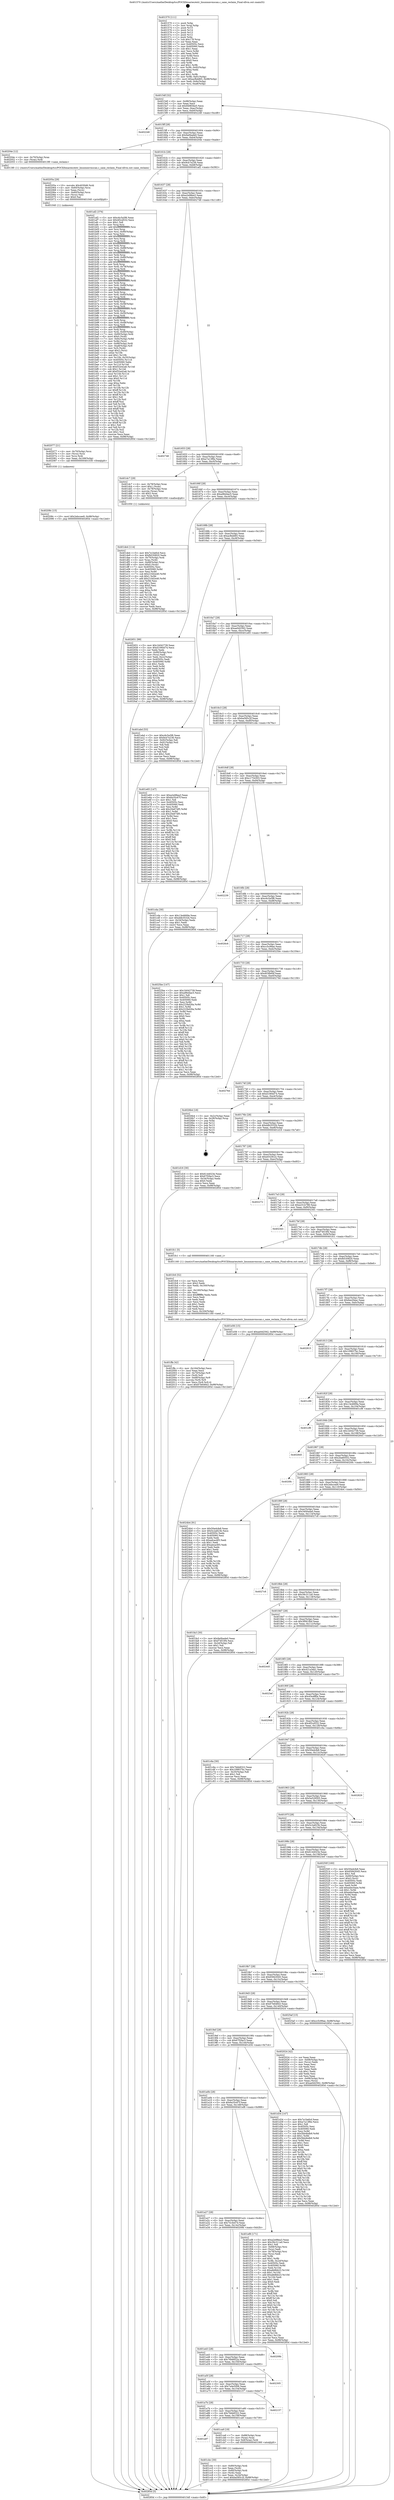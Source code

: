 digraph "0x401570" {
  label = "0x401570 (/mnt/c/Users/mathe/Desktop/tcc/POCII/binaries/extr_linuxmmvmscan.c_sane_reclaim_Final-ollvm.out::main(0))"
  labelloc = "t"
  node[shape=record]

  Entry [label="",width=0.3,height=0.3,shape=circle,fillcolor=black,style=filled]
  "0x4015df" [label="{
     0x4015df [32]\l
     | [instrs]\l
     &nbsp;&nbsp;0x4015df \<+6\>: mov -0x98(%rbp),%eax\l
     &nbsp;&nbsp;0x4015e5 \<+2\>: mov %eax,%ecx\l
     &nbsp;&nbsp;0x4015e7 \<+6\>: sub $0x94983be5,%ecx\l
     &nbsp;&nbsp;0x4015ed \<+6\>: mov %eax,-0xac(%rbp)\l
     &nbsp;&nbsp;0x4015f3 \<+6\>: mov %ecx,-0xb0(%rbp)\l
     &nbsp;&nbsp;0x4015f9 \<+6\>: je 0000000000402248 \<main+0xcd8\>\l
  }"]
  "0x402248" [label="{
     0x402248\l
  }", style=dashed]
  "0x4015ff" [label="{
     0x4015ff [28]\l
     | [instrs]\l
     &nbsp;&nbsp;0x4015ff \<+5\>: jmp 0000000000401604 \<main+0x94\>\l
     &nbsp;&nbsp;0x401604 \<+6\>: mov -0xac(%rbp),%eax\l
     &nbsp;&nbsp;0x40160a \<+5\>: sub $0x9a0bade0,%eax\l
     &nbsp;&nbsp;0x40160f \<+6\>: mov %eax,-0xb4(%rbp)\l
     &nbsp;&nbsp;0x401615 \<+6\>: je 000000000040204e \<main+0xade\>\l
  }"]
  Exit [label="",width=0.3,height=0.3,shape=circle,fillcolor=black,style=filled,peripheries=2]
  "0x40204e" [label="{
     0x40204e [12]\l
     | [instrs]\l
     &nbsp;&nbsp;0x40204e \<+4\>: mov -0x70(%rbp),%rax\l
     &nbsp;&nbsp;0x402052 \<+3\>: mov (%rax),%rdi\l
     &nbsp;&nbsp;0x402055 \<+5\>: call 00000000004013f0 \<sane_reclaim\>\l
     | [calls]\l
     &nbsp;&nbsp;0x4013f0 \{1\} (/mnt/c/Users/mathe/Desktop/tcc/POCII/binaries/extr_linuxmmvmscan.c_sane_reclaim_Final-ollvm.out::sane_reclaim)\l
  }"]
  "0x40161b" [label="{
     0x40161b [28]\l
     | [instrs]\l
     &nbsp;&nbsp;0x40161b \<+5\>: jmp 0000000000401620 \<main+0xb0\>\l
     &nbsp;&nbsp;0x401620 \<+6\>: mov -0xac(%rbp),%eax\l
     &nbsp;&nbsp;0x401626 \<+5\>: sub $0x9cb7e236,%eax\l
     &nbsp;&nbsp;0x40162b \<+6\>: mov %eax,-0xb8(%rbp)\l
     &nbsp;&nbsp;0x401631 \<+6\>: je 0000000000401af2 \<main+0x582\>\l
  }"]
  "0x40208c" [label="{
     0x40208c [15]\l
     | [instrs]\l
     &nbsp;&nbsp;0x40208c \<+10\>: movl $0x2ebccee9,-0x98(%rbp)\l
     &nbsp;&nbsp;0x402096 \<+5\>: jmp 000000000040285d \<main+0x12ed\>\l
  }"]
  "0x401af2" [label="{
     0x401af2 [376]\l
     | [instrs]\l
     &nbsp;&nbsp;0x401af2 \<+5\>: mov $0xc6c5a5f6,%eax\l
     &nbsp;&nbsp;0x401af7 \<+5\>: mov $0x4f2cd532,%ecx\l
     &nbsp;&nbsp;0x401afc \<+2\>: mov $0x1,%dl\l
     &nbsp;&nbsp;0x401afe \<+3\>: mov %rsp,%rsi\l
     &nbsp;&nbsp;0x401b01 \<+4\>: add $0xfffffffffffffff0,%rsi\l
     &nbsp;&nbsp;0x401b05 \<+3\>: mov %rsi,%rsp\l
     &nbsp;&nbsp;0x401b08 \<+7\>: mov %rsi,-0x90(%rbp)\l
     &nbsp;&nbsp;0x401b0f \<+3\>: mov %rsp,%rsi\l
     &nbsp;&nbsp;0x401b12 \<+4\>: add $0xfffffffffffffff0,%rsi\l
     &nbsp;&nbsp;0x401b16 \<+3\>: mov %rsi,%rsp\l
     &nbsp;&nbsp;0x401b19 \<+3\>: mov %rsp,%rdi\l
     &nbsp;&nbsp;0x401b1c \<+4\>: add $0xfffffffffffffff0,%rdi\l
     &nbsp;&nbsp;0x401b20 \<+3\>: mov %rdi,%rsp\l
     &nbsp;&nbsp;0x401b23 \<+7\>: mov %rdi,-0x88(%rbp)\l
     &nbsp;&nbsp;0x401b2a \<+3\>: mov %rsp,%rdi\l
     &nbsp;&nbsp;0x401b2d \<+4\>: add $0xfffffffffffffff0,%rdi\l
     &nbsp;&nbsp;0x401b31 \<+3\>: mov %rdi,%rsp\l
     &nbsp;&nbsp;0x401b34 \<+4\>: mov %rdi,-0x80(%rbp)\l
     &nbsp;&nbsp;0x401b38 \<+3\>: mov %rsp,%rdi\l
     &nbsp;&nbsp;0x401b3b \<+4\>: add $0xfffffffffffffff0,%rdi\l
     &nbsp;&nbsp;0x401b3f \<+3\>: mov %rdi,%rsp\l
     &nbsp;&nbsp;0x401b42 \<+4\>: mov %rdi,-0x78(%rbp)\l
     &nbsp;&nbsp;0x401b46 \<+3\>: mov %rsp,%rdi\l
     &nbsp;&nbsp;0x401b49 \<+4\>: add $0xfffffffffffffff0,%rdi\l
     &nbsp;&nbsp;0x401b4d \<+3\>: mov %rdi,%rsp\l
     &nbsp;&nbsp;0x401b50 \<+4\>: mov %rdi,-0x70(%rbp)\l
     &nbsp;&nbsp;0x401b54 \<+3\>: mov %rsp,%rdi\l
     &nbsp;&nbsp;0x401b57 \<+4\>: add $0xfffffffffffffff0,%rdi\l
     &nbsp;&nbsp;0x401b5b \<+3\>: mov %rdi,%rsp\l
     &nbsp;&nbsp;0x401b5e \<+4\>: mov %rdi,-0x68(%rbp)\l
     &nbsp;&nbsp;0x401b62 \<+3\>: mov %rsp,%rdi\l
     &nbsp;&nbsp;0x401b65 \<+4\>: add $0xfffffffffffffff0,%rdi\l
     &nbsp;&nbsp;0x401b69 \<+3\>: mov %rdi,%rsp\l
     &nbsp;&nbsp;0x401b6c \<+4\>: mov %rdi,-0x60(%rbp)\l
     &nbsp;&nbsp;0x401b70 \<+3\>: mov %rsp,%rdi\l
     &nbsp;&nbsp;0x401b73 \<+4\>: add $0xfffffffffffffff0,%rdi\l
     &nbsp;&nbsp;0x401b77 \<+3\>: mov %rdi,%rsp\l
     &nbsp;&nbsp;0x401b7a \<+4\>: mov %rdi,-0x58(%rbp)\l
     &nbsp;&nbsp;0x401b7e \<+3\>: mov %rsp,%rdi\l
     &nbsp;&nbsp;0x401b81 \<+4\>: add $0xfffffffffffffff0,%rdi\l
     &nbsp;&nbsp;0x401b85 \<+3\>: mov %rdi,%rsp\l
     &nbsp;&nbsp;0x401b88 \<+4\>: mov %rdi,-0x50(%rbp)\l
     &nbsp;&nbsp;0x401b8c \<+3\>: mov %rsp,%rdi\l
     &nbsp;&nbsp;0x401b8f \<+4\>: add $0xfffffffffffffff0,%rdi\l
     &nbsp;&nbsp;0x401b93 \<+3\>: mov %rdi,%rsp\l
     &nbsp;&nbsp;0x401b96 \<+4\>: mov %rdi,-0x48(%rbp)\l
     &nbsp;&nbsp;0x401b9a \<+3\>: mov %rsp,%rdi\l
     &nbsp;&nbsp;0x401b9d \<+4\>: add $0xfffffffffffffff0,%rdi\l
     &nbsp;&nbsp;0x401ba1 \<+3\>: mov %rdi,%rsp\l
     &nbsp;&nbsp;0x401ba4 \<+4\>: mov %rdi,-0x40(%rbp)\l
     &nbsp;&nbsp;0x401ba8 \<+7\>: mov -0x90(%rbp),%rdi\l
     &nbsp;&nbsp;0x401baf \<+6\>: movl $0x0,(%rdi)\l
     &nbsp;&nbsp;0x401bb5 \<+7\>: mov -0x9c(%rbp),%r8d\l
     &nbsp;&nbsp;0x401bbc \<+3\>: mov %r8d,(%rsi)\l
     &nbsp;&nbsp;0x401bbf \<+7\>: mov -0x88(%rbp),%rdi\l
     &nbsp;&nbsp;0x401bc6 \<+7\>: mov -0xa8(%rbp),%r9\l
     &nbsp;&nbsp;0x401bcd \<+3\>: mov %r9,(%rdi)\l
     &nbsp;&nbsp;0x401bd0 \<+3\>: cmpl $0x2,(%rsi)\l
     &nbsp;&nbsp;0x401bd3 \<+4\>: setne %r10b\l
     &nbsp;&nbsp;0x401bd7 \<+4\>: and $0x1,%r10b\l
     &nbsp;&nbsp;0x401bdb \<+4\>: mov %r10b,-0x35(%rbp)\l
     &nbsp;&nbsp;0x401bdf \<+8\>: mov 0x40505c,%r11d\l
     &nbsp;&nbsp;0x401be7 \<+7\>: mov 0x405060,%ebx\l
     &nbsp;&nbsp;0x401bee \<+3\>: mov %r11d,%r14d\l
     &nbsp;&nbsp;0x401bf1 \<+7\>: sub $0xf32e42a6,%r14d\l
     &nbsp;&nbsp;0x401bf8 \<+4\>: sub $0x1,%r14d\l
     &nbsp;&nbsp;0x401bfc \<+7\>: add $0xf32e42a6,%r14d\l
     &nbsp;&nbsp;0x401c03 \<+4\>: imul %r14d,%r11d\l
     &nbsp;&nbsp;0x401c07 \<+4\>: and $0x1,%r11d\l
     &nbsp;&nbsp;0x401c0b \<+4\>: cmp $0x0,%r11d\l
     &nbsp;&nbsp;0x401c0f \<+4\>: sete %r10b\l
     &nbsp;&nbsp;0x401c13 \<+3\>: cmp $0xa,%ebx\l
     &nbsp;&nbsp;0x401c16 \<+4\>: setl %r15b\l
     &nbsp;&nbsp;0x401c1a \<+3\>: mov %r10b,%r12b\l
     &nbsp;&nbsp;0x401c1d \<+4\>: xor $0xff,%r12b\l
     &nbsp;&nbsp;0x401c21 \<+3\>: mov %r15b,%r13b\l
     &nbsp;&nbsp;0x401c24 \<+4\>: xor $0xff,%r13b\l
     &nbsp;&nbsp;0x401c28 \<+3\>: xor $0x1,%dl\l
     &nbsp;&nbsp;0x401c2b \<+3\>: mov %r12b,%sil\l
     &nbsp;&nbsp;0x401c2e \<+4\>: and $0xff,%sil\l
     &nbsp;&nbsp;0x401c32 \<+3\>: and %dl,%r10b\l
     &nbsp;&nbsp;0x401c35 \<+3\>: mov %r13b,%dil\l
     &nbsp;&nbsp;0x401c38 \<+4\>: and $0xff,%dil\l
     &nbsp;&nbsp;0x401c3c \<+3\>: and %dl,%r15b\l
     &nbsp;&nbsp;0x401c3f \<+3\>: or %r10b,%sil\l
     &nbsp;&nbsp;0x401c42 \<+3\>: or %r15b,%dil\l
     &nbsp;&nbsp;0x401c45 \<+3\>: xor %dil,%sil\l
     &nbsp;&nbsp;0x401c48 \<+3\>: or %r13b,%r12b\l
     &nbsp;&nbsp;0x401c4b \<+4\>: xor $0xff,%r12b\l
     &nbsp;&nbsp;0x401c4f \<+3\>: or $0x1,%dl\l
     &nbsp;&nbsp;0x401c52 \<+3\>: and %dl,%r12b\l
     &nbsp;&nbsp;0x401c55 \<+3\>: or %r12b,%sil\l
     &nbsp;&nbsp;0x401c58 \<+4\>: test $0x1,%sil\l
     &nbsp;&nbsp;0x401c5c \<+3\>: cmovne %ecx,%eax\l
     &nbsp;&nbsp;0x401c5f \<+6\>: mov %eax,-0x98(%rbp)\l
     &nbsp;&nbsp;0x401c65 \<+5\>: jmp 000000000040285d \<main+0x12ed\>\l
  }"]
  "0x401637" [label="{
     0x401637 [28]\l
     | [instrs]\l
     &nbsp;&nbsp;0x401637 \<+5\>: jmp 000000000040163c \<main+0xcc\>\l
     &nbsp;&nbsp;0x40163c \<+6\>: mov -0xac(%rbp),%eax\l
     &nbsp;&nbsp;0x401642 \<+5\>: sub $0xa2e98ea3,%eax\l
     &nbsp;&nbsp;0x401647 \<+6\>: mov %eax,-0xbc(%rbp)\l
     &nbsp;&nbsp;0x40164d \<+6\>: je 0000000000402748 \<main+0x11d8\>\l
  }"]
  "0x402077" [label="{
     0x402077 [21]\l
     | [instrs]\l
     &nbsp;&nbsp;0x402077 \<+4\>: mov -0x70(%rbp),%rcx\l
     &nbsp;&nbsp;0x40207b \<+3\>: mov (%rcx),%rcx\l
     &nbsp;&nbsp;0x40207e \<+3\>: mov %rcx,%rdi\l
     &nbsp;&nbsp;0x402081 \<+6\>: mov %eax,-0x168(%rbp)\l
     &nbsp;&nbsp;0x402087 \<+5\>: call 0000000000401030 \<free@plt\>\l
     | [calls]\l
     &nbsp;&nbsp;0x401030 \{1\} (unknown)\l
  }"]
  "0x402748" [label="{
     0x402748\l
  }", style=dashed]
  "0x401653" [label="{
     0x401653 [28]\l
     | [instrs]\l
     &nbsp;&nbsp;0x401653 \<+5\>: jmp 0000000000401658 \<main+0xe8\>\l
     &nbsp;&nbsp;0x401658 \<+6\>: mov -0xac(%rbp),%eax\l
     &nbsp;&nbsp;0x40165e \<+5\>: sub $0xa7a13f6e,%eax\l
     &nbsp;&nbsp;0x401663 \<+6\>: mov %eax,-0xc0(%rbp)\l
     &nbsp;&nbsp;0x401669 \<+6\>: je 0000000000401dc7 \<main+0x857\>\l
  }"]
  "0x40205a" [label="{
     0x40205a [29]\l
     | [instrs]\l
     &nbsp;&nbsp;0x40205a \<+10\>: movabs $0x4030d6,%rdi\l
     &nbsp;&nbsp;0x402064 \<+4\>: mov -0x60(%rbp),%rcx\l
     &nbsp;&nbsp;0x402068 \<+2\>: mov %eax,(%rcx)\l
     &nbsp;&nbsp;0x40206a \<+4\>: mov -0x60(%rbp),%rcx\l
     &nbsp;&nbsp;0x40206e \<+2\>: mov (%rcx),%esi\l
     &nbsp;&nbsp;0x402070 \<+2\>: mov $0x0,%al\l
     &nbsp;&nbsp;0x402072 \<+5\>: call 0000000000401040 \<printf@plt\>\l
     | [calls]\l
     &nbsp;&nbsp;0x401040 \{1\} (unknown)\l
  }"]
  "0x401dc7" [label="{
     0x401dc7 [29]\l
     | [instrs]\l
     &nbsp;&nbsp;0x401dc7 \<+4\>: mov -0x78(%rbp),%rax\l
     &nbsp;&nbsp;0x401dcb \<+6\>: movl $0x1,(%rax)\l
     &nbsp;&nbsp;0x401dd1 \<+4\>: mov -0x78(%rbp),%rax\l
     &nbsp;&nbsp;0x401dd5 \<+3\>: movslq (%rax),%rax\l
     &nbsp;&nbsp;0x401dd8 \<+4\>: shl $0x2,%rax\l
     &nbsp;&nbsp;0x401ddc \<+3\>: mov %rax,%rdi\l
     &nbsp;&nbsp;0x401ddf \<+5\>: call 0000000000401050 \<malloc@plt\>\l
     | [calls]\l
     &nbsp;&nbsp;0x401050 \{1\} (unknown)\l
  }"]
  "0x40166f" [label="{
     0x40166f [28]\l
     | [instrs]\l
     &nbsp;&nbsp;0x40166f \<+5\>: jmp 0000000000401674 \<main+0x104\>\l
     &nbsp;&nbsp;0x401674 \<+6\>: mov -0xac(%rbp),%eax\l
     &nbsp;&nbsp;0x40167a \<+5\>: sub $0xa96d4ac5,%eax\l
     &nbsp;&nbsp;0x40167f \<+6\>: mov %eax,-0xc4(%rbp)\l
     &nbsp;&nbsp;0x401685 \<+6\>: je 0000000000402651 \<main+0x10e1\>\l
  }"]
  "0x401ffa" [label="{
     0x401ffa [42]\l
     | [instrs]\l
     &nbsp;&nbsp;0x401ffa \<+6\>: mov -0x164(%rbp),%ecx\l
     &nbsp;&nbsp;0x402000 \<+3\>: imul %eax,%ecx\l
     &nbsp;&nbsp;0x402003 \<+4\>: mov -0x70(%rbp),%r8\l
     &nbsp;&nbsp;0x402007 \<+3\>: mov (%r8),%r8\l
     &nbsp;&nbsp;0x40200a \<+4\>: mov -0x68(%rbp),%r9\l
     &nbsp;&nbsp;0x40200e \<+3\>: movslq (%r9),%r9\l
     &nbsp;&nbsp;0x402011 \<+4\>: mov %ecx,(%r8,%r9,4)\l
     &nbsp;&nbsp;0x402015 \<+10\>: movl $0x67b64843,-0x98(%rbp)\l
     &nbsp;&nbsp;0x40201f \<+5\>: jmp 000000000040285d \<main+0x12ed\>\l
  }"]
  "0x402651" [label="{
     0x402651 [99]\l
     | [instrs]\l
     &nbsp;&nbsp;0x402651 \<+5\>: mov $0x1b042739,%eax\l
     &nbsp;&nbsp;0x402656 \<+5\>: mov $0xd1084d74,%ecx\l
     &nbsp;&nbsp;0x40265b \<+2\>: xor %edx,%edx\l
     &nbsp;&nbsp;0x40265d \<+7\>: mov -0x90(%rbp),%rsi\l
     &nbsp;&nbsp;0x402664 \<+2\>: mov (%rsi),%edi\l
     &nbsp;&nbsp;0x402666 \<+3\>: mov %edi,-0x2c(%rbp)\l
     &nbsp;&nbsp;0x402669 \<+7\>: mov 0x40505c,%edi\l
     &nbsp;&nbsp;0x402670 \<+8\>: mov 0x405060,%r8d\l
     &nbsp;&nbsp;0x402678 \<+3\>: sub $0x1,%edx\l
     &nbsp;&nbsp;0x40267b \<+3\>: mov %edi,%r9d\l
     &nbsp;&nbsp;0x40267e \<+3\>: add %edx,%r9d\l
     &nbsp;&nbsp;0x402681 \<+4\>: imul %r9d,%edi\l
     &nbsp;&nbsp;0x402685 \<+3\>: and $0x1,%edi\l
     &nbsp;&nbsp;0x402688 \<+3\>: cmp $0x0,%edi\l
     &nbsp;&nbsp;0x40268b \<+4\>: sete %r10b\l
     &nbsp;&nbsp;0x40268f \<+4\>: cmp $0xa,%r8d\l
     &nbsp;&nbsp;0x402693 \<+4\>: setl %r11b\l
     &nbsp;&nbsp;0x402697 \<+3\>: mov %r10b,%bl\l
     &nbsp;&nbsp;0x40269a \<+3\>: and %r11b,%bl\l
     &nbsp;&nbsp;0x40269d \<+3\>: xor %r11b,%r10b\l
     &nbsp;&nbsp;0x4026a0 \<+3\>: or %r10b,%bl\l
     &nbsp;&nbsp;0x4026a3 \<+3\>: test $0x1,%bl\l
     &nbsp;&nbsp;0x4026a6 \<+3\>: cmovne %ecx,%eax\l
     &nbsp;&nbsp;0x4026a9 \<+6\>: mov %eax,-0x98(%rbp)\l
     &nbsp;&nbsp;0x4026af \<+5\>: jmp 000000000040285d \<main+0x12ed\>\l
  }"]
  "0x40168b" [label="{
     0x40168b [28]\l
     | [instrs]\l
     &nbsp;&nbsp;0x40168b \<+5\>: jmp 0000000000401690 \<main+0x120\>\l
     &nbsp;&nbsp;0x401690 \<+6\>: mov -0xac(%rbp),%eax\l
     &nbsp;&nbsp;0x401696 \<+5\>: sub $0xacfbdd65,%eax\l
     &nbsp;&nbsp;0x40169b \<+6\>: mov %eax,-0xc8(%rbp)\l
     &nbsp;&nbsp;0x4016a1 \<+6\>: je 0000000000401abd \<main+0x54d\>\l
  }"]
  "0x401fc6" [label="{
     0x401fc6 [52]\l
     | [instrs]\l
     &nbsp;&nbsp;0x401fc6 \<+2\>: xor %ecx,%ecx\l
     &nbsp;&nbsp;0x401fc8 \<+5\>: mov $0x2,%edx\l
     &nbsp;&nbsp;0x401fcd \<+6\>: mov %edx,-0x160(%rbp)\l
     &nbsp;&nbsp;0x401fd3 \<+1\>: cltd\l
     &nbsp;&nbsp;0x401fd4 \<+6\>: mov -0x160(%rbp),%esi\l
     &nbsp;&nbsp;0x401fda \<+2\>: idiv %esi\l
     &nbsp;&nbsp;0x401fdc \<+6\>: imul $0xfffffffe,%edx,%edx\l
     &nbsp;&nbsp;0x401fe2 \<+2\>: mov %ecx,%edi\l
     &nbsp;&nbsp;0x401fe4 \<+2\>: sub %edx,%edi\l
     &nbsp;&nbsp;0x401fe6 \<+2\>: mov %ecx,%edx\l
     &nbsp;&nbsp;0x401fe8 \<+3\>: sub $0x1,%edx\l
     &nbsp;&nbsp;0x401feb \<+2\>: add %edx,%edi\l
     &nbsp;&nbsp;0x401fed \<+2\>: sub %edi,%ecx\l
     &nbsp;&nbsp;0x401fef \<+6\>: mov %ecx,-0x164(%rbp)\l
     &nbsp;&nbsp;0x401ff5 \<+5\>: call 0000000000401160 \<next_i\>\l
     | [calls]\l
     &nbsp;&nbsp;0x401160 \{1\} (/mnt/c/Users/mathe/Desktop/tcc/POCII/binaries/extr_linuxmmvmscan.c_sane_reclaim_Final-ollvm.out::next_i)\l
  }"]
  "0x401abd" [label="{
     0x401abd [53]\l
     | [instrs]\l
     &nbsp;&nbsp;0x401abd \<+5\>: mov $0xc6c5a5f6,%eax\l
     &nbsp;&nbsp;0x401ac2 \<+5\>: mov $0x9cb7e236,%ecx\l
     &nbsp;&nbsp;0x401ac7 \<+6\>: mov -0x92(%rbp),%dl\l
     &nbsp;&nbsp;0x401acd \<+7\>: mov -0x91(%rbp),%sil\l
     &nbsp;&nbsp;0x401ad4 \<+3\>: mov %dl,%dil\l
     &nbsp;&nbsp;0x401ad7 \<+3\>: and %sil,%dil\l
     &nbsp;&nbsp;0x401ada \<+3\>: xor %sil,%dl\l
     &nbsp;&nbsp;0x401add \<+3\>: or %dl,%dil\l
     &nbsp;&nbsp;0x401ae0 \<+4\>: test $0x1,%dil\l
     &nbsp;&nbsp;0x401ae4 \<+3\>: cmovne %ecx,%eax\l
     &nbsp;&nbsp;0x401ae7 \<+6\>: mov %eax,-0x98(%rbp)\l
     &nbsp;&nbsp;0x401aed \<+5\>: jmp 000000000040285d \<main+0x12ed\>\l
  }"]
  "0x4016a7" [label="{
     0x4016a7 [28]\l
     | [instrs]\l
     &nbsp;&nbsp;0x4016a7 \<+5\>: jmp 00000000004016ac \<main+0x13c\>\l
     &nbsp;&nbsp;0x4016ac \<+6\>: mov -0xac(%rbp),%eax\l
     &nbsp;&nbsp;0x4016b2 \<+5\>: sub $0xae0d2562,%eax\l
     &nbsp;&nbsp;0x4016b7 \<+6\>: mov %eax,-0xcc(%rbp)\l
     &nbsp;&nbsp;0x4016bd \<+6\>: je 0000000000401e65 \<main+0x8f5\>\l
  }"]
  "0x40285d" [label="{
     0x40285d [5]\l
     | [instrs]\l
     &nbsp;&nbsp;0x40285d \<+5\>: jmp 00000000004015df \<main+0x6f\>\l
  }"]
  "0x401570" [label="{
     0x401570 [111]\l
     | [instrs]\l
     &nbsp;&nbsp;0x401570 \<+1\>: push %rbp\l
     &nbsp;&nbsp;0x401571 \<+3\>: mov %rsp,%rbp\l
     &nbsp;&nbsp;0x401574 \<+2\>: push %r15\l
     &nbsp;&nbsp;0x401576 \<+2\>: push %r14\l
     &nbsp;&nbsp;0x401578 \<+2\>: push %r13\l
     &nbsp;&nbsp;0x40157a \<+2\>: push %r12\l
     &nbsp;&nbsp;0x40157c \<+1\>: push %rbx\l
     &nbsp;&nbsp;0x40157d \<+7\>: sub $0x178,%rsp\l
     &nbsp;&nbsp;0x401584 \<+2\>: xor %eax,%eax\l
     &nbsp;&nbsp;0x401586 \<+7\>: mov 0x40505c,%ecx\l
     &nbsp;&nbsp;0x40158d \<+7\>: mov 0x405060,%edx\l
     &nbsp;&nbsp;0x401594 \<+3\>: sub $0x1,%eax\l
     &nbsp;&nbsp;0x401597 \<+3\>: mov %ecx,%r8d\l
     &nbsp;&nbsp;0x40159a \<+3\>: add %eax,%r8d\l
     &nbsp;&nbsp;0x40159d \<+4\>: imul %r8d,%ecx\l
     &nbsp;&nbsp;0x4015a1 \<+3\>: and $0x1,%ecx\l
     &nbsp;&nbsp;0x4015a4 \<+3\>: cmp $0x0,%ecx\l
     &nbsp;&nbsp;0x4015a7 \<+4\>: sete %r9b\l
     &nbsp;&nbsp;0x4015ab \<+4\>: and $0x1,%r9b\l
     &nbsp;&nbsp;0x4015af \<+7\>: mov %r9b,-0x92(%rbp)\l
     &nbsp;&nbsp;0x4015b6 \<+3\>: cmp $0xa,%edx\l
     &nbsp;&nbsp;0x4015b9 \<+4\>: setl %r9b\l
     &nbsp;&nbsp;0x4015bd \<+4\>: and $0x1,%r9b\l
     &nbsp;&nbsp;0x4015c1 \<+7\>: mov %r9b,-0x91(%rbp)\l
     &nbsp;&nbsp;0x4015c8 \<+10\>: movl $0xacfbdd65,-0x98(%rbp)\l
     &nbsp;&nbsp;0x4015d2 \<+6\>: mov %edi,-0x9c(%rbp)\l
     &nbsp;&nbsp;0x4015d8 \<+7\>: mov %rsi,-0xa8(%rbp)\l
  }"]
  "0x401de4" [label="{
     0x401de4 [114]\l
     | [instrs]\l
     &nbsp;&nbsp;0x401de4 \<+5\>: mov $0x7e1befcd,%ecx\l
     &nbsp;&nbsp;0x401de9 \<+5\>: mov $0xfb530820,%edx\l
     &nbsp;&nbsp;0x401dee \<+4\>: mov -0x70(%rbp),%rdi\l
     &nbsp;&nbsp;0x401df2 \<+3\>: mov %rax,(%rdi)\l
     &nbsp;&nbsp;0x401df5 \<+4\>: mov -0x68(%rbp),%rax\l
     &nbsp;&nbsp;0x401df9 \<+6\>: movl $0x0,(%rax)\l
     &nbsp;&nbsp;0x401dff \<+7\>: mov 0x40505c,%esi\l
     &nbsp;&nbsp;0x401e06 \<+8\>: mov 0x405060,%r8d\l
     &nbsp;&nbsp;0x401e0e \<+3\>: mov %esi,%r9d\l
     &nbsp;&nbsp;0x401e11 \<+7\>: sub $0x210d2e40,%r9d\l
     &nbsp;&nbsp;0x401e18 \<+4\>: sub $0x1,%r9d\l
     &nbsp;&nbsp;0x401e1c \<+7\>: add $0x210d2e40,%r9d\l
     &nbsp;&nbsp;0x401e23 \<+4\>: imul %r9d,%esi\l
     &nbsp;&nbsp;0x401e27 \<+3\>: and $0x1,%esi\l
     &nbsp;&nbsp;0x401e2a \<+3\>: cmp $0x0,%esi\l
     &nbsp;&nbsp;0x401e2d \<+4\>: sete %r10b\l
     &nbsp;&nbsp;0x401e31 \<+4\>: cmp $0xa,%r8d\l
     &nbsp;&nbsp;0x401e35 \<+4\>: setl %r11b\l
     &nbsp;&nbsp;0x401e39 \<+3\>: mov %r10b,%bl\l
     &nbsp;&nbsp;0x401e3c \<+3\>: and %r11b,%bl\l
     &nbsp;&nbsp;0x401e3f \<+3\>: xor %r11b,%r10b\l
     &nbsp;&nbsp;0x401e42 \<+3\>: or %r10b,%bl\l
     &nbsp;&nbsp;0x401e45 \<+3\>: test $0x1,%bl\l
     &nbsp;&nbsp;0x401e48 \<+3\>: cmovne %edx,%ecx\l
     &nbsp;&nbsp;0x401e4b \<+6\>: mov %ecx,-0x98(%rbp)\l
     &nbsp;&nbsp;0x401e51 \<+5\>: jmp 000000000040285d \<main+0x12ed\>\l
  }"]
  "0x401cbc" [label="{
     0x401cbc [30]\l
     | [instrs]\l
     &nbsp;&nbsp;0x401cbc \<+4\>: mov -0x80(%rbp),%rdi\l
     &nbsp;&nbsp;0x401cc0 \<+2\>: mov %eax,(%rdi)\l
     &nbsp;&nbsp;0x401cc2 \<+4\>: mov -0x80(%rbp),%rdi\l
     &nbsp;&nbsp;0x401cc6 \<+2\>: mov (%rdi),%eax\l
     &nbsp;&nbsp;0x401cc8 \<+3\>: mov %eax,-0x34(%rbp)\l
     &nbsp;&nbsp;0x401ccb \<+10\>: movl $0xba585c2f,-0x98(%rbp)\l
     &nbsp;&nbsp;0x401cd5 \<+5\>: jmp 000000000040285d \<main+0x12ed\>\l
  }"]
  "0x401e65" [label="{
     0x401e65 [147]\l
     | [instrs]\l
     &nbsp;&nbsp;0x401e65 \<+5\>: mov $0xa2e98ea3,%eax\l
     &nbsp;&nbsp;0x401e6a \<+5\>: mov $0x6a35c67f,%ecx\l
     &nbsp;&nbsp;0x401e6f \<+2\>: mov $0x1,%dl\l
     &nbsp;&nbsp;0x401e71 \<+7\>: mov 0x40505c,%esi\l
     &nbsp;&nbsp;0x401e78 \<+7\>: mov 0x405060,%edi\l
     &nbsp;&nbsp;0x401e7f \<+3\>: mov %esi,%r8d\l
     &nbsp;&nbsp;0x401e82 \<+7\>: add $0x20e67df5,%r8d\l
     &nbsp;&nbsp;0x401e89 \<+4\>: sub $0x1,%r8d\l
     &nbsp;&nbsp;0x401e8d \<+7\>: sub $0x20e67df5,%r8d\l
     &nbsp;&nbsp;0x401e94 \<+4\>: imul %r8d,%esi\l
     &nbsp;&nbsp;0x401e98 \<+3\>: and $0x1,%esi\l
     &nbsp;&nbsp;0x401e9b \<+3\>: cmp $0x0,%esi\l
     &nbsp;&nbsp;0x401e9e \<+4\>: sete %r9b\l
     &nbsp;&nbsp;0x401ea2 \<+3\>: cmp $0xa,%edi\l
     &nbsp;&nbsp;0x401ea5 \<+4\>: setl %r10b\l
     &nbsp;&nbsp;0x401ea9 \<+3\>: mov %r9b,%r11b\l
     &nbsp;&nbsp;0x401eac \<+4\>: xor $0xff,%r11b\l
     &nbsp;&nbsp;0x401eb0 \<+3\>: mov %r10b,%bl\l
     &nbsp;&nbsp;0x401eb3 \<+3\>: xor $0xff,%bl\l
     &nbsp;&nbsp;0x401eb6 \<+3\>: xor $0x0,%dl\l
     &nbsp;&nbsp;0x401eb9 \<+3\>: mov %r11b,%r14b\l
     &nbsp;&nbsp;0x401ebc \<+4\>: and $0x0,%r14b\l
     &nbsp;&nbsp;0x401ec0 \<+3\>: and %dl,%r9b\l
     &nbsp;&nbsp;0x401ec3 \<+3\>: mov %bl,%r15b\l
     &nbsp;&nbsp;0x401ec6 \<+4\>: and $0x0,%r15b\l
     &nbsp;&nbsp;0x401eca \<+3\>: and %dl,%r10b\l
     &nbsp;&nbsp;0x401ecd \<+3\>: or %r9b,%r14b\l
     &nbsp;&nbsp;0x401ed0 \<+3\>: or %r10b,%r15b\l
     &nbsp;&nbsp;0x401ed3 \<+3\>: xor %r15b,%r14b\l
     &nbsp;&nbsp;0x401ed6 \<+3\>: or %bl,%r11b\l
     &nbsp;&nbsp;0x401ed9 \<+4\>: xor $0xff,%r11b\l
     &nbsp;&nbsp;0x401edd \<+3\>: or $0x0,%dl\l
     &nbsp;&nbsp;0x401ee0 \<+3\>: and %dl,%r11b\l
     &nbsp;&nbsp;0x401ee3 \<+3\>: or %r11b,%r14b\l
     &nbsp;&nbsp;0x401ee6 \<+4\>: test $0x1,%r14b\l
     &nbsp;&nbsp;0x401eea \<+3\>: cmovne %ecx,%eax\l
     &nbsp;&nbsp;0x401eed \<+6\>: mov %eax,-0x98(%rbp)\l
     &nbsp;&nbsp;0x401ef3 \<+5\>: jmp 000000000040285d \<main+0x12ed\>\l
  }"]
  "0x4016c3" [label="{
     0x4016c3 [28]\l
     | [instrs]\l
     &nbsp;&nbsp;0x4016c3 \<+5\>: jmp 00000000004016c8 \<main+0x158\>\l
     &nbsp;&nbsp;0x4016c8 \<+6\>: mov -0xac(%rbp),%eax\l
     &nbsp;&nbsp;0x4016ce \<+5\>: sub $0xba585c2f,%eax\l
     &nbsp;&nbsp;0x4016d3 \<+6\>: mov %eax,-0xd0(%rbp)\l
     &nbsp;&nbsp;0x4016d9 \<+6\>: je 0000000000401cda \<main+0x76a\>\l
  }"]
  "0x401a97" [label="{
     0x401a97\l
  }", style=dashed]
  "0x401cda" [label="{
     0x401cda [30]\l
     | [instrs]\l
     &nbsp;&nbsp;0x401cda \<+5\>: mov $0x13e4669a,%eax\l
     &nbsp;&nbsp;0x401cdf \<+5\>: mov $0xddb3532b,%ecx\l
     &nbsp;&nbsp;0x401ce4 \<+3\>: mov -0x34(%rbp),%edx\l
     &nbsp;&nbsp;0x401ce7 \<+3\>: cmp $0x1,%edx\l
     &nbsp;&nbsp;0x401cea \<+3\>: cmovl %ecx,%eax\l
     &nbsp;&nbsp;0x401ced \<+6\>: mov %eax,-0x98(%rbp)\l
     &nbsp;&nbsp;0x401cf3 \<+5\>: jmp 000000000040285d \<main+0x12ed\>\l
  }"]
  "0x4016df" [label="{
     0x4016df [28]\l
     | [instrs]\l
     &nbsp;&nbsp;0x4016df \<+5\>: jmp 00000000004016e4 \<main+0x174\>\l
     &nbsp;&nbsp;0x4016e4 \<+6\>: mov -0xac(%rbp),%eax\l
     &nbsp;&nbsp;0x4016ea \<+5\>: sub $0xc1754303,%eax\l
     &nbsp;&nbsp;0x4016ef \<+6\>: mov %eax,-0xd4(%rbp)\l
     &nbsp;&nbsp;0x4016f5 \<+6\>: je 0000000000402239 \<main+0xcc9\>\l
  }"]
  "0x401ca9" [label="{
     0x401ca9 [19]\l
     | [instrs]\l
     &nbsp;&nbsp;0x401ca9 \<+7\>: mov -0x88(%rbp),%rax\l
     &nbsp;&nbsp;0x401cb0 \<+3\>: mov (%rax),%rax\l
     &nbsp;&nbsp;0x401cb3 \<+4\>: mov 0x8(%rax),%rdi\l
     &nbsp;&nbsp;0x401cb7 \<+5\>: call 0000000000401060 \<atoi@plt\>\l
     | [calls]\l
     &nbsp;&nbsp;0x401060 \{1\} (unknown)\l
  }"]
  "0x402239" [label="{
     0x402239\l
  }", style=dashed]
  "0x4016fb" [label="{
     0x4016fb [28]\l
     | [instrs]\l
     &nbsp;&nbsp;0x4016fb \<+5\>: jmp 0000000000401700 \<main+0x190\>\l
     &nbsp;&nbsp;0x401700 \<+6\>: mov -0xac(%rbp),%eax\l
     &nbsp;&nbsp;0x401706 \<+5\>: sub $0xc6c5a5f6,%eax\l
     &nbsp;&nbsp;0x40170b \<+6\>: mov %eax,-0xd8(%rbp)\l
     &nbsp;&nbsp;0x401711 \<+6\>: je 00000000004026c6 \<main+0x1156\>\l
  }"]
  "0x401a7b" [label="{
     0x401a7b [28]\l
     | [instrs]\l
     &nbsp;&nbsp;0x401a7b \<+5\>: jmp 0000000000401a80 \<main+0x510\>\l
     &nbsp;&nbsp;0x401a80 \<+6\>: mov -0xac(%rbp),%eax\l
     &nbsp;&nbsp;0x401a86 \<+5\>: sub $0x7bbb8322,%eax\l
     &nbsp;&nbsp;0x401a8b \<+6\>: mov %eax,-0x158(%rbp)\l
     &nbsp;&nbsp;0x401a91 \<+6\>: je 0000000000401ca9 \<main+0x739\>\l
  }"]
  "0x4026c6" [label="{
     0x4026c6\l
  }", style=dashed]
  "0x401717" [label="{
     0x401717 [28]\l
     | [instrs]\l
     &nbsp;&nbsp;0x401717 \<+5\>: jmp 000000000040171c \<main+0x1ac\>\l
     &nbsp;&nbsp;0x40171c \<+6\>: mov -0xac(%rbp),%eax\l
     &nbsp;&nbsp;0x401722 \<+5\>: sub $0xcc5c99ae,%eax\l
     &nbsp;&nbsp;0x401727 \<+6\>: mov %eax,-0xdc(%rbp)\l
     &nbsp;&nbsp;0x40172d \<+6\>: je 00000000004025be \<main+0x104e\>\l
  }"]
  "0x402157" [label="{
     0x402157\l
  }", style=dashed]
  "0x4025be" [label="{
     0x4025be [147]\l
     | [instrs]\l
     &nbsp;&nbsp;0x4025be \<+5\>: mov $0x1b042739,%eax\l
     &nbsp;&nbsp;0x4025c3 \<+5\>: mov $0xa96d4ac5,%ecx\l
     &nbsp;&nbsp;0x4025c8 \<+2\>: mov $0x1,%dl\l
     &nbsp;&nbsp;0x4025ca \<+7\>: mov 0x40505c,%esi\l
     &nbsp;&nbsp;0x4025d1 \<+7\>: mov 0x405060,%edi\l
     &nbsp;&nbsp;0x4025d8 \<+3\>: mov %esi,%r8d\l
     &nbsp;&nbsp;0x4025db \<+7\>: sub $0x223bd26a,%r8d\l
     &nbsp;&nbsp;0x4025e2 \<+4\>: sub $0x1,%r8d\l
     &nbsp;&nbsp;0x4025e6 \<+7\>: add $0x223bd26a,%r8d\l
     &nbsp;&nbsp;0x4025ed \<+4\>: imul %r8d,%esi\l
     &nbsp;&nbsp;0x4025f1 \<+3\>: and $0x1,%esi\l
     &nbsp;&nbsp;0x4025f4 \<+3\>: cmp $0x0,%esi\l
     &nbsp;&nbsp;0x4025f7 \<+4\>: sete %r9b\l
     &nbsp;&nbsp;0x4025fb \<+3\>: cmp $0xa,%edi\l
     &nbsp;&nbsp;0x4025fe \<+4\>: setl %r10b\l
     &nbsp;&nbsp;0x402602 \<+3\>: mov %r9b,%r11b\l
     &nbsp;&nbsp;0x402605 \<+4\>: xor $0xff,%r11b\l
     &nbsp;&nbsp;0x402609 \<+3\>: mov %r10b,%bl\l
     &nbsp;&nbsp;0x40260c \<+3\>: xor $0xff,%bl\l
     &nbsp;&nbsp;0x40260f \<+3\>: xor $0x0,%dl\l
     &nbsp;&nbsp;0x402612 \<+3\>: mov %r11b,%r14b\l
     &nbsp;&nbsp;0x402615 \<+4\>: and $0x0,%r14b\l
     &nbsp;&nbsp;0x402619 \<+3\>: and %dl,%r9b\l
     &nbsp;&nbsp;0x40261c \<+3\>: mov %bl,%r15b\l
     &nbsp;&nbsp;0x40261f \<+4\>: and $0x0,%r15b\l
     &nbsp;&nbsp;0x402623 \<+3\>: and %dl,%r10b\l
     &nbsp;&nbsp;0x402626 \<+3\>: or %r9b,%r14b\l
     &nbsp;&nbsp;0x402629 \<+3\>: or %r10b,%r15b\l
     &nbsp;&nbsp;0x40262c \<+3\>: xor %r15b,%r14b\l
     &nbsp;&nbsp;0x40262f \<+3\>: or %bl,%r11b\l
     &nbsp;&nbsp;0x402632 \<+4\>: xor $0xff,%r11b\l
     &nbsp;&nbsp;0x402636 \<+3\>: or $0x0,%dl\l
     &nbsp;&nbsp;0x402639 \<+3\>: and %dl,%r11b\l
     &nbsp;&nbsp;0x40263c \<+3\>: or %r11b,%r14b\l
     &nbsp;&nbsp;0x40263f \<+4\>: test $0x1,%r14b\l
     &nbsp;&nbsp;0x402643 \<+3\>: cmovne %ecx,%eax\l
     &nbsp;&nbsp;0x402646 \<+6\>: mov %eax,-0x98(%rbp)\l
     &nbsp;&nbsp;0x40264c \<+5\>: jmp 000000000040285d \<main+0x12ed\>\l
  }"]
  "0x401733" [label="{
     0x401733 [28]\l
     | [instrs]\l
     &nbsp;&nbsp;0x401733 \<+5\>: jmp 0000000000401738 \<main+0x1c8\>\l
     &nbsp;&nbsp;0x401738 \<+6\>: mov -0xac(%rbp),%eax\l
     &nbsp;&nbsp;0x40173e \<+5\>: sub $0xd03fb64f,%eax\l
     &nbsp;&nbsp;0x401743 \<+6\>: mov %eax,-0xe0(%rbp)\l
     &nbsp;&nbsp;0x401749 \<+6\>: je 000000000040276d \<main+0x11fd\>\l
  }"]
  "0x401a5f" [label="{
     0x401a5f [28]\l
     | [instrs]\l
     &nbsp;&nbsp;0x401a5f \<+5\>: jmp 0000000000401a64 \<main+0x4f4\>\l
     &nbsp;&nbsp;0x401a64 \<+6\>: mov -0xac(%rbp),%eax\l
     &nbsp;&nbsp;0x401a6a \<+5\>: sub $0x7a4e5006,%eax\l
     &nbsp;&nbsp;0x401a6f \<+6\>: mov %eax,-0x154(%rbp)\l
     &nbsp;&nbsp;0x401a75 \<+6\>: je 0000000000402157 \<main+0xbe7\>\l
  }"]
  "0x40276d" [label="{
     0x40276d\l
  }", style=dashed]
  "0x40174f" [label="{
     0x40174f [28]\l
     | [instrs]\l
     &nbsp;&nbsp;0x40174f \<+5\>: jmp 0000000000401754 \<main+0x1e4\>\l
     &nbsp;&nbsp;0x401754 \<+6\>: mov -0xac(%rbp),%eax\l
     &nbsp;&nbsp;0x40175a \<+5\>: sub $0xd1084d74,%eax\l
     &nbsp;&nbsp;0x40175f \<+6\>: mov %eax,-0xe4(%rbp)\l
     &nbsp;&nbsp;0x401765 \<+6\>: je 00000000004026b4 \<main+0x1144\>\l
  }"]
  "0x402305" [label="{
     0x402305\l
  }", style=dashed]
  "0x4026b4" [label="{
     0x4026b4 [18]\l
     | [instrs]\l
     &nbsp;&nbsp;0x4026b4 \<+3\>: mov -0x2c(%rbp),%eax\l
     &nbsp;&nbsp;0x4026b7 \<+4\>: lea -0x28(%rbp),%rsp\l
     &nbsp;&nbsp;0x4026bb \<+1\>: pop %rbx\l
     &nbsp;&nbsp;0x4026bc \<+2\>: pop %r12\l
     &nbsp;&nbsp;0x4026be \<+2\>: pop %r13\l
     &nbsp;&nbsp;0x4026c0 \<+2\>: pop %r14\l
     &nbsp;&nbsp;0x4026c2 \<+2\>: pop %r15\l
     &nbsp;&nbsp;0x4026c4 \<+1\>: pop %rbp\l
     &nbsp;&nbsp;0x4026c5 \<+1\>: ret\l
  }"]
  "0x40176b" [label="{
     0x40176b [28]\l
     | [instrs]\l
     &nbsp;&nbsp;0x40176b \<+5\>: jmp 0000000000401770 \<main+0x200\>\l
     &nbsp;&nbsp;0x401770 \<+6\>: mov -0xac(%rbp),%eax\l
     &nbsp;&nbsp;0x401776 \<+5\>: sub $0xddb3532b,%eax\l
     &nbsp;&nbsp;0x40177b \<+6\>: mov %eax,-0xe8(%rbp)\l
     &nbsp;&nbsp;0x401781 \<+6\>: je 0000000000401d16 \<main+0x7a6\>\l
  }"]
  "0x401a43" [label="{
     0x401a43 [28]\l
     | [instrs]\l
     &nbsp;&nbsp;0x401a43 \<+5\>: jmp 0000000000401a48 \<main+0x4d8\>\l
     &nbsp;&nbsp;0x401a48 \<+6\>: mov -0xac(%rbp),%eax\l
     &nbsp;&nbsp;0x401a4e \<+5\>: sub $0x76b6852a,%eax\l
     &nbsp;&nbsp;0x401a53 \<+6\>: mov %eax,-0x150(%rbp)\l
     &nbsp;&nbsp;0x401a59 \<+6\>: je 0000000000402305 \<main+0xd95\>\l
  }"]
  "0x401d16" [label="{
     0x401d16 [30]\l
     | [instrs]\l
     &nbsp;&nbsp;0x401d16 \<+5\>: mov $0x6144023e,%eax\l
     &nbsp;&nbsp;0x401d1b \<+5\>: mov $0x67f2fac3,%ecx\l
     &nbsp;&nbsp;0x401d20 \<+3\>: mov -0x34(%rbp),%edx\l
     &nbsp;&nbsp;0x401d23 \<+3\>: cmp $0x0,%edx\l
     &nbsp;&nbsp;0x401d26 \<+3\>: cmove %ecx,%eax\l
     &nbsp;&nbsp;0x401d29 \<+6\>: mov %eax,-0x98(%rbp)\l
     &nbsp;&nbsp;0x401d2f \<+5\>: jmp 000000000040285d \<main+0x12ed\>\l
  }"]
  "0x401787" [label="{
     0x401787 [28]\l
     | [instrs]\l
     &nbsp;&nbsp;0x401787 \<+5\>: jmp 000000000040178c \<main+0x21c\>\l
     &nbsp;&nbsp;0x40178c \<+6\>: mov -0xac(%rbp),%eax\l
     &nbsp;&nbsp;0x401792 \<+5\>: sub $0xe0329c2c,%eax\l
     &nbsp;&nbsp;0x401797 \<+6\>: mov %eax,-0xec(%rbp)\l
     &nbsp;&nbsp;0x40179d \<+6\>: je 0000000000402272 \<main+0xd02\>\l
  }"]
  "0x40209b" [label="{
     0x40209b\l
  }", style=dashed]
  "0x402272" [label="{
     0x402272\l
  }", style=dashed]
  "0x4017a3" [label="{
     0x4017a3 [28]\l
     | [instrs]\l
     &nbsp;&nbsp;0x4017a3 \<+5\>: jmp 00000000004017a8 \<main+0x238\>\l
     &nbsp;&nbsp;0x4017a8 \<+6\>: mov -0xac(%rbp),%eax\l
     &nbsp;&nbsp;0x4017ae \<+5\>: sub $0xec51b788,%eax\l
     &nbsp;&nbsp;0x4017b3 \<+6\>: mov %eax,-0xf0(%rbp)\l
     &nbsp;&nbsp;0x4017b9 \<+6\>: je 00000000004023d1 \<main+0xe61\>\l
  }"]
  "0x401a27" [label="{
     0x401a27 [28]\l
     | [instrs]\l
     &nbsp;&nbsp;0x401a27 \<+5\>: jmp 0000000000401a2c \<main+0x4bc\>\l
     &nbsp;&nbsp;0x401a2c \<+6\>: mov -0xac(%rbp),%eax\l
     &nbsp;&nbsp;0x401a32 \<+5\>: sub $0x741fe47d,%eax\l
     &nbsp;&nbsp;0x401a37 \<+6\>: mov %eax,-0x14c(%rbp)\l
     &nbsp;&nbsp;0x401a3d \<+6\>: je 000000000040209b \<main+0xb2b\>\l
  }"]
  "0x4023d1" [label="{
     0x4023d1\l
  }", style=dashed]
  "0x4017bf" [label="{
     0x4017bf [28]\l
     | [instrs]\l
     &nbsp;&nbsp;0x4017bf \<+5\>: jmp 00000000004017c4 \<main+0x254\>\l
     &nbsp;&nbsp;0x4017c4 \<+6\>: mov -0xac(%rbp),%eax\l
     &nbsp;&nbsp;0x4017ca \<+5\>: sub $0xf74f10f4,%eax\l
     &nbsp;&nbsp;0x4017cf \<+6\>: mov %eax,-0xf4(%rbp)\l
     &nbsp;&nbsp;0x4017d5 \<+6\>: je 0000000000401fc1 \<main+0xa51\>\l
  }"]
  "0x401ef8" [label="{
     0x401ef8 [171]\l
     | [instrs]\l
     &nbsp;&nbsp;0x401ef8 \<+5\>: mov $0xa2e98ea3,%eax\l
     &nbsp;&nbsp;0x401efd \<+5\>: mov $0x39c311a0,%ecx\l
     &nbsp;&nbsp;0x401f02 \<+2\>: mov $0x1,%dl\l
     &nbsp;&nbsp;0x401f04 \<+4\>: mov -0x68(%rbp),%rsi\l
     &nbsp;&nbsp;0x401f08 \<+2\>: mov (%rsi),%edi\l
     &nbsp;&nbsp;0x401f0a \<+4\>: mov -0x78(%rbp),%rsi\l
     &nbsp;&nbsp;0x401f0e \<+2\>: cmp (%rsi),%edi\l
     &nbsp;&nbsp;0x401f10 \<+4\>: setl %r8b\l
     &nbsp;&nbsp;0x401f14 \<+4\>: and $0x1,%r8b\l
     &nbsp;&nbsp;0x401f18 \<+4\>: mov %r8b,-0x2d(%rbp)\l
     &nbsp;&nbsp;0x401f1c \<+7\>: mov 0x40505c,%edi\l
     &nbsp;&nbsp;0x401f23 \<+8\>: mov 0x405060,%r9d\l
     &nbsp;&nbsp;0x401f2b \<+3\>: mov %edi,%r10d\l
     &nbsp;&nbsp;0x401f2e \<+7\>: sub $0xafe8bb23,%r10d\l
     &nbsp;&nbsp;0x401f35 \<+4\>: sub $0x1,%r10d\l
     &nbsp;&nbsp;0x401f39 \<+7\>: add $0xafe8bb23,%r10d\l
     &nbsp;&nbsp;0x401f40 \<+4\>: imul %r10d,%edi\l
     &nbsp;&nbsp;0x401f44 \<+3\>: and $0x1,%edi\l
     &nbsp;&nbsp;0x401f47 \<+3\>: cmp $0x0,%edi\l
     &nbsp;&nbsp;0x401f4a \<+4\>: sete %r8b\l
     &nbsp;&nbsp;0x401f4e \<+4\>: cmp $0xa,%r9d\l
     &nbsp;&nbsp;0x401f52 \<+4\>: setl %r11b\l
     &nbsp;&nbsp;0x401f56 \<+3\>: mov %r8b,%bl\l
     &nbsp;&nbsp;0x401f59 \<+3\>: xor $0xff,%bl\l
     &nbsp;&nbsp;0x401f5c \<+3\>: mov %r11b,%r14b\l
     &nbsp;&nbsp;0x401f5f \<+4\>: xor $0xff,%r14b\l
     &nbsp;&nbsp;0x401f63 \<+3\>: xor $0x0,%dl\l
     &nbsp;&nbsp;0x401f66 \<+3\>: mov %bl,%r15b\l
     &nbsp;&nbsp;0x401f69 \<+4\>: and $0x0,%r15b\l
     &nbsp;&nbsp;0x401f6d \<+3\>: and %dl,%r8b\l
     &nbsp;&nbsp;0x401f70 \<+3\>: mov %r14b,%r12b\l
     &nbsp;&nbsp;0x401f73 \<+4\>: and $0x0,%r12b\l
     &nbsp;&nbsp;0x401f77 \<+3\>: and %dl,%r11b\l
     &nbsp;&nbsp;0x401f7a \<+3\>: or %r8b,%r15b\l
     &nbsp;&nbsp;0x401f7d \<+3\>: or %r11b,%r12b\l
     &nbsp;&nbsp;0x401f80 \<+3\>: xor %r12b,%r15b\l
     &nbsp;&nbsp;0x401f83 \<+3\>: or %r14b,%bl\l
     &nbsp;&nbsp;0x401f86 \<+3\>: xor $0xff,%bl\l
     &nbsp;&nbsp;0x401f89 \<+3\>: or $0x0,%dl\l
     &nbsp;&nbsp;0x401f8c \<+2\>: and %dl,%bl\l
     &nbsp;&nbsp;0x401f8e \<+3\>: or %bl,%r15b\l
     &nbsp;&nbsp;0x401f91 \<+4\>: test $0x1,%r15b\l
     &nbsp;&nbsp;0x401f95 \<+3\>: cmovne %ecx,%eax\l
     &nbsp;&nbsp;0x401f98 \<+6\>: mov %eax,-0x98(%rbp)\l
     &nbsp;&nbsp;0x401f9e \<+5\>: jmp 000000000040285d \<main+0x12ed\>\l
  }"]
  "0x401fc1" [label="{
     0x401fc1 [5]\l
     | [instrs]\l
     &nbsp;&nbsp;0x401fc1 \<+5\>: call 0000000000401160 \<next_i\>\l
     | [calls]\l
     &nbsp;&nbsp;0x401160 \{1\} (/mnt/c/Users/mathe/Desktop/tcc/POCII/binaries/extr_linuxmmvmscan.c_sane_reclaim_Final-ollvm.out::next_i)\l
  }"]
  "0x4017db" [label="{
     0x4017db [28]\l
     | [instrs]\l
     &nbsp;&nbsp;0x4017db \<+5\>: jmp 00000000004017e0 \<main+0x270\>\l
     &nbsp;&nbsp;0x4017e0 \<+6\>: mov -0xac(%rbp),%eax\l
     &nbsp;&nbsp;0x4017e6 \<+5\>: sub $0xfb530820,%eax\l
     &nbsp;&nbsp;0x4017eb \<+6\>: mov %eax,-0xf8(%rbp)\l
     &nbsp;&nbsp;0x4017f1 \<+6\>: je 0000000000401e56 \<main+0x8e6\>\l
  }"]
  "0x401a0b" [label="{
     0x401a0b [28]\l
     | [instrs]\l
     &nbsp;&nbsp;0x401a0b \<+5\>: jmp 0000000000401a10 \<main+0x4a0\>\l
     &nbsp;&nbsp;0x401a10 \<+6\>: mov -0xac(%rbp),%eax\l
     &nbsp;&nbsp;0x401a16 \<+5\>: sub $0x6a35c67f,%eax\l
     &nbsp;&nbsp;0x401a1b \<+6\>: mov %eax,-0x148(%rbp)\l
     &nbsp;&nbsp;0x401a21 \<+6\>: je 0000000000401ef8 \<main+0x988\>\l
  }"]
  "0x401e56" [label="{
     0x401e56 [15]\l
     | [instrs]\l
     &nbsp;&nbsp;0x401e56 \<+10\>: movl $0xae0d2562,-0x98(%rbp)\l
     &nbsp;&nbsp;0x401e60 \<+5\>: jmp 000000000040285d \<main+0x12ed\>\l
  }"]
  "0x4017f7" [label="{
     0x4017f7 [28]\l
     | [instrs]\l
     &nbsp;&nbsp;0x4017f7 \<+5\>: jmp 00000000004017fc \<main+0x28c\>\l
     &nbsp;&nbsp;0x4017fc \<+6\>: mov -0xac(%rbp),%eax\l
     &nbsp;&nbsp;0x401802 \<+5\>: sub $0xfea20eac,%eax\l
     &nbsp;&nbsp;0x401807 \<+6\>: mov %eax,-0xfc(%rbp)\l
     &nbsp;&nbsp;0x40180d \<+6\>: je 0000000000402815 \<main+0x12a5\>\l
  }"]
  "0x401d34" [label="{
     0x401d34 [147]\l
     | [instrs]\l
     &nbsp;&nbsp;0x401d34 \<+5\>: mov $0x7e1befcd,%eax\l
     &nbsp;&nbsp;0x401d39 \<+5\>: mov $0xa7a13f6e,%ecx\l
     &nbsp;&nbsp;0x401d3e \<+2\>: mov $0x1,%dl\l
     &nbsp;&nbsp;0x401d40 \<+7\>: mov 0x40505c,%esi\l
     &nbsp;&nbsp;0x401d47 \<+7\>: mov 0x405060,%edi\l
     &nbsp;&nbsp;0x401d4e \<+3\>: mov %esi,%r8d\l
     &nbsp;&nbsp;0x401d51 \<+7\>: sub $0x5bb4bdb9,%r8d\l
     &nbsp;&nbsp;0x401d58 \<+4\>: sub $0x1,%r8d\l
     &nbsp;&nbsp;0x401d5c \<+7\>: add $0x5bb4bdb9,%r8d\l
     &nbsp;&nbsp;0x401d63 \<+4\>: imul %r8d,%esi\l
     &nbsp;&nbsp;0x401d67 \<+3\>: and $0x1,%esi\l
     &nbsp;&nbsp;0x401d6a \<+3\>: cmp $0x0,%esi\l
     &nbsp;&nbsp;0x401d6d \<+4\>: sete %r9b\l
     &nbsp;&nbsp;0x401d71 \<+3\>: cmp $0xa,%edi\l
     &nbsp;&nbsp;0x401d74 \<+4\>: setl %r10b\l
     &nbsp;&nbsp;0x401d78 \<+3\>: mov %r9b,%r11b\l
     &nbsp;&nbsp;0x401d7b \<+4\>: xor $0xff,%r11b\l
     &nbsp;&nbsp;0x401d7f \<+3\>: mov %r10b,%bl\l
     &nbsp;&nbsp;0x401d82 \<+3\>: xor $0xff,%bl\l
     &nbsp;&nbsp;0x401d85 \<+3\>: xor $0x0,%dl\l
     &nbsp;&nbsp;0x401d88 \<+3\>: mov %r11b,%r14b\l
     &nbsp;&nbsp;0x401d8b \<+4\>: and $0x0,%r14b\l
     &nbsp;&nbsp;0x401d8f \<+3\>: and %dl,%r9b\l
     &nbsp;&nbsp;0x401d92 \<+3\>: mov %bl,%r15b\l
     &nbsp;&nbsp;0x401d95 \<+4\>: and $0x0,%r15b\l
     &nbsp;&nbsp;0x401d99 \<+3\>: and %dl,%r10b\l
     &nbsp;&nbsp;0x401d9c \<+3\>: or %r9b,%r14b\l
     &nbsp;&nbsp;0x401d9f \<+3\>: or %r10b,%r15b\l
     &nbsp;&nbsp;0x401da2 \<+3\>: xor %r15b,%r14b\l
     &nbsp;&nbsp;0x401da5 \<+3\>: or %bl,%r11b\l
     &nbsp;&nbsp;0x401da8 \<+4\>: xor $0xff,%r11b\l
     &nbsp;&nbsp;0x401dac \<+3\>: or $0x0,%dl\l
     &nbsp;&nbsp;0x401daf \<+3\>: and %dl,%r11b\l
     &nbsp;&nbsp;0x401db2 \<+3\>: or %r11b,%r14b\l
     &nbsp;&nbsp;0x401db5 \<+4\>: test $0x1,%r14b\l
     &nbsp;&nbsp;0x401db9 \<+3\>: cmovne %ecx,%eax\l
     &nbsp;&nbsp;0x401dbc \<+6\>: mov %eax,-0x98(%rbp)\l
     &nbsp;&nbsp;0x401dc2 \<+5\>: jmp 000000000040285d \<main+0x12ed\>\l
  }"]
  "0x402815" [label="{
     0x402815\l
  }", style=dashed]
  "0x401813" [label="{
     0x401813 [28]\l
     | [instrs]\l
     &nbsp;&nbsp;0x401813 \<+5\>: jmp 0000000000401818 \<main+0x2a8\>\l
     &nbsp;&nbsp;0x401818 \<+6\>: mov -0xac(%rbp),%eax\l
     &nbsp;&nbsp;0x40181e \<+5\>: sub $0x109837bc,%eax\l
     &nbsp;&nbsp;0x401823 \<+6\>: mov %eax,-0x100(%rbp)\l
     &nbsp;&nbsp;0x401829 \<+6\>: je 0000000000401c88 \<main+0x718\>\l
  }"]
  "0x4019ef" [label="{
     0x4019ef [28]\l
     | [instrs]\l
     &nbsp;&nbsp;0x4019ef \<+5\>: jmp 00000000004019f4 \<main+0x484\>\l
     &nbsp;&nbsp;0x4019f4 \<+6\>: mov -0xac(%rbp),%eax\l
     &nbsp;&nbsp;0x4019fa \<+5\>: sub $0x67f2fac3,%eax\l
     &nbsp;&nbsp;0x4019ff \<+6\>: mov %eax,-0x144(%rbp)\l
     &nbsp;&nbsp;0x401a05 \<+6\>: je 0000000000401d34 \<main+0x7c4\>\l
  }"]
  "0x401c88" [label="{
     0x401c88\l
  }", style=dashed]
  "0x40182f" [label="{
     0x40182f [28]\l
     | [instrs]\l
     &nbsp;&nbsp;0x40182f \<+5\>: jmp 0000000000401834 \<main+0x2c4\>\l
     &nbsp;&nbsp;0x401834 \<+6\>: mov -0xac(%rbp),%eax\l
     &nbsp;&nbsp;0x40183a \<+5\>: sub $0x13e4669a,%eax\l
     &nbsp;&nbsp;0x40183f \<+6\>: mov %eax,-0x104(%rbp)\l
     &nbsp;&nbsp;0x401845 \<+6\>: je 0000000000401cf8 \<main+0x788\>\l
  }"]
  "0x402024" [label="{
     0x402024 [42]\l
     | [instrs]\l
     &nbsp;&nbsp;0x402024 \<+2\>: xor %eax,%eax\l
     &nbsp;&nbsp;0x402026 \<+4\>: mov -0x68(%rbp),%rcx\l
     &nbsp;&nbsp;0x40202a \<+2\>: mov (%rcx),%edx\l
     &nbsp;&nbsp;0x40202c \<+2\>: mov %eax,%esi\l
     &nbsp;&nbsp;0x40202e \<+2\>: sub %edx,%esi\l
     &nbsp;&nbsp;0x402030 \<+2\>: mov %eax,%edx\l
     &nbsp;&nbsp;0x402032 \<+3\>: sub $0x1,%edx\l
     &nbsp;&nbsp;0x402035 \<+2\>: add %edx,%esi\l
     &nbsp;&nbsp;0x402037 \<+2\>: sub %esi,%eax\l
     &nbsp;&nbsp;0x402039 \<+4\>: mov -0x68(%rbp),%rcx\l
     &nbsp;&nbsp;0x40203d \<+2\>: mov %eax,(%rcx)\l
     &nbsp;&nbsp;0x40203f \<+10\>: movl $0xae0d2562,-0x98(%rbp)\l
     &nbsp;&nbsp;0x402049 \<+5\>: jmp 000000000040285d \<main+0x12ed\>\l
  }"]
  "0x401cf8" [label="{
     0x401cf8\l
  }", style=dashed]
  "0x40184b" [label="{
     0x40184b [28]\l
     | [instrs]\l
     &nbsp;&nbsp;0x40184b \<+5\>: jmp 0000000000401850 \<main+0x2e0\>\l
     &nbsp;&nbsp;0x401850 \<+6\>: mov -0xac(%rbp),%eax\l
     &nbsp;&nbsp;0x401856 \<+5\>: sub $0x1b042739,%eax\l
     &nbsp;&nbsp;0x40185b \<+6\>: mov %eax,-0x108(%rbp)\l
     &nbsp;&nbsp;0x401861 \<+6\>: je 0000000000402845 \<main+0x12d5\>\l
  }"]
  "0x4019d3" [label="{
     0x4019d3 [28]\l
     | [instrs]\l
     &nbsp;&nbsp;0x4019d3 \<+5\>: jmp 00000000004019d8 \<main+0x468\>\l
     &nbsp;&nbsp;0x4019d8 \<+6\>: mov -0xac(%rbp),%eax\l
     &nbsp;&nbsp;0x4019de \<+5\>: sub $0x67b64843,%eax\l
     &nbsp;&nbsp;0x4019e3 \<+6\>: mov %eax,-0x140(%rbp)\l
     &nbsp;&nbsp;0x4019e9 \<+6\>: je 0000000000402024 \<main+0xab4\>\l
  }"]
  "0x402845" [label="{
     0x402845\l
  }", style=dashed]
  "0x401867" [label="{
     0x401867 [28]\l
     | [instrs]\l
     &nbsp;&nbsp;0x401867 \<+5\>: jmp 000000000040186c \<main+0x2fc\>\l
     &nbsp;&nbsp;0x40186c \<+6\>: mov -0xac(%rbp),%eax\l
     &nbsp;&nbsp;0x401872 \<+5\>: sub $0x2ba60552,%eax\l
     &nbsp;&nbsp;0x401877 \<+6\>: mov %eax,-0x10c(%rbp)\l
     &nbsp;&nbsp;0x40187d \<+6\>: je 00000000004020fc \<main+0xb8c\>\l
  }"]
  "0x4025af" [label="{
     0x4025af [15]\l
     | [instrs]\l
     &nbsp;&nbsp;0x4025af \<+10\>: movl $0xcc5c99ae,-0x98(%rbp)\l
     &nbsp;&nbsp;0x4025b9 \<+5\>: jmp 000000000040285d \<main+0x12ed\>\l
  }"]
  "0x4020fc" [label="{
     0x4020fc\l
  }", style=dashed]
  "0x401883" [label="{
     0x401883 [28]\l
     | [instrs]\l
     &nbsp;&nbsp;0x401883 \<+5\>: jmp 0000000000401888 \<main+0x318\>\l
     &nbsp;&nbsp;0x401888 \<+6\>: mov -0xac(%rbp),%eax\l
     &nbsp;&nbsp;0x40188e \<+5\>: sub $0x2ebccee9,%eax\l
     &nbsp;&nbsp;0x401893 \<+6\>: mov %eax,-0x110(%rbp)\l
     &nbsp;&nbsp;0x401899 \<+6\>: je 00000000004024b4 \<main+0xf44\>\l
  }"]
  "0x4019b7" [label="{
     0x4019b7 [28]\l
     | [instrs]\l
     &nbsp;&nbsp;0x4019b7 \<+5\>: jmp 00000000004019bc \<main+0x44c\>\l
     &nbsp;&nbsp;0x4019bc \<+6\>: mov -0xac(%rbp),%eax\l
     &nbsp;&nbsp;0x4019c2 \<+5\>: sub $0x65843045,%eax\l
     &nbsp;&nbsp;0x4019c7 \<+6\>: mov %eax,-0x13c(%rbp)\l
     &nbsp;&nbsp;0x4019cd \<+6\>: je 00000000004025af \<main+0x103f\>\l
  }"]
  "0x4024b4" [label="{
     0x4024b4 [91]\l
     | [instrs]\l
     &nbsp;&nbsp;0x4024b4 \<+5\>: mov $0x50edcfe8,%eax\l
     &nbsp;&nbsp;0x4024b9 \<+5\>: mov $0x5c2a823b,%ecx\l
     &nbsp;&nbsp;0x4024be \<+7\>: mov 0x40505c,%edx\l
     &nbsp;&nbsp;0x4024c5 \<+7\>: mov 0x405060,%esi\l
     &nbsp;&nbsp;0x4024cc \<+2\>: mov %edx,%edi\l
     &nbsp;&nbsp;0x4024ce \<+6\>: sub $0xadcac6f3,%edi\l
     &nbsp;&nbsp;0x4024d4 \<+3\>: sub $0x1,%edi\l
     &nbsp;&nbsp;0x4024d7 \<+6\>: add $0xadcac6f3,%edi\l
     &nbsp;&nbsp;0x4024dd \<+3\>: imul %edi,%edx\l
     &nbsp;&nbsp;0x4024e0 \<+3\>: and $0x1,%edx\l
     &nbsp;&nbsp;0x4024e3 \<+3\>: cmp $0x0,%edx\l
     &nbsp;&nbsp;0x4024e6 \<+4\>: sete %r8b\l
     &nbsp;&nbsp;0x4024ea \<+3\>: cmp $0xa,%esi\l
     &nbsp;&nbsp;0x4024ed \<+4\>: setl %r9b\l
     &nbsp;&nbsp;0x4024f1 \<+3\>: mov %r8b,%r10b\l
     &nbsp;&nbsp;0x4024f4 \<+3\>: and %r9b,%r10b\l
     &nbsp;&nbsp;0x4024f7 \<+3\>: xor %r9b,%r8b\l
     &nbsp;&nbsp;0x4024fa \<+3\>: or %r8b,%r10b\l
     &nbsp;&nbsp;0x4024fd \<+4\>: test $0x1,%r10b\l
     &nbsp;&nbsp;0x402501 \<+3\>: cmovne %ecx,%eax\l
     &nbsp;&nbsp;0x402504 \<+6\>: mov %eax,-0x98(%rbp)\l
     &nbsp;&nbsp;0x40250a \<+5\>: jmp 000000000040285d \<main+0x12ed\>\l
  }"]
  "0x40189f" [label="{
     0x40189f [28]\l
     | [instrs]\l
     &nbsp;&nbsp;0x40189f \<+5\>: jmp 00000000004018a4 \<main+0x334\>\l
     &nbsp;&nbsp;0x4018a4 \<+6\>: mov -0xac(%rbp),%eax\l
     &nbsp;&nbsp;0x4018aa \<+5\>: sub $0x3400a4a0,%eax\l
     &nbsp;&nbsp;0x4018af \<+6\>: mov %eax,-0x114(%rbp)\l
     &nbsp;&nbsp;0x4018b5 \<+6\>: je 00000000004027c8 \<main+0x1258\>\l
  }"]
  "0x4023e0" [label="{
     0x4023e0\l
  }", style=dashed]
  "0x4027c8" [label="{
     0x4027c8\l
  }", style=dashed]
  "0x4018bb" [label="{
     0x4018bb [28]\l
     | [instrs]\l
     &nbsp;&nbsp;0x4018bb \<+5\>: jmp 00000000004018c0 \<main+0x350\>\l
     &nbsp;&nbsp;0x4018c0 \<+6\>: mov -0xac(%rbp),%eax\l
     &nbsp;&nbsp;0x4018c6 \<+5\>: sub $0x39c311a0,%eax\l
     &nbsp;&nbsp;0x4018cb \<+6\>: mov %eax,-0x118(%rbp)\l
     &nbsp;&nbsp;0x4018d1 \<+6\>: je 0000000000401fa3 \<main+0xa33\>\l
  }"]
  "0x40199b" [label="{
     0x40199b [28]\l
     | [instrs]\l
     &nbsp;&nbsp;0x40199b \<+5\>: jmp 00000000004019a0 \<main+0x430\>\l
     &nbsp;&nbsp;0x4019a0 \<+6\>: mov -0xac(%rbp),%eax\l
     &nbsp;&nbsp;0x4019a6 \<+5\>: sub $0x6144023e,%eax\l
     &nbsp;&nbsp;0x4019ab \<+6\>: mov %eax,-0x138(%rbp)\l
     &nbsp;&nbsp;0x4019b1 \<+6\>: je 00000000004023e0 \<main+0xe70\>\l
  }"]
  "0x401fa3" [label="{
     0x401fa3 [30]\l
     | [instrs]\l
     &nbsp;&nbsp;0x401fa3 \<+5\>: mov $0x9a0bade0,%eax\l
     &nbsp;&nbsp;0x401fa8 \<+5\>: mov $0xf74f10f4,%ecx\l
     &nbsp;&nbsp;0x401fad \<+3\>: mov -0x2d(%rbp),%dl\l
     &nbsp;&nbsp;0x401fb0 \<+3\>: test $0x1,%dl\l
     &nbsp;&nbsp;0x401fb3 \<+3\>: cmovne %ecx,%eax\l
     &nbsp;&nbsp;0x401fb6 \<+6\>: mov %eax,-0x98(%rbp)\l
     &nbsp;&nbsp;0x401fbc \<+5\>: jmp 000000000040285d \<main+0x12ed\>\l
  }"]
  "0x4018d7" [label="{
     0x4018d7 [28]\l
     | [instrs]\l
     &nbsp;&nbsp;0x4018d7 \<+5\>: jmp 00000000004018dc \<main+0x36c\>\l
     &nbsp;&nbsp;0x4018dc \<+6\>: mov -0xac(%rbp),%eax\l
     &nbsp;&nbsp;0x4018e2 \<+5\>: sub $0x3f061fbd,%eax\l
     &nbsp;&nbsp;0x4018e7 \<+6\>: mov %eax,-0x11c(%rbp)\l
     &nbsp;&nbsp;0x4018ed \<+6\>: je 0000000000402445 \<main+0xed5\>\l
  }"]
  "0x40250f" [label="{
     0x40250f [160]\l
     | [instrs]\l
     &nbsp;&nbsp;0x40250f \<+5\>: mov $0x50edcfe8,%eax\l
     &nbsp;&nbsp;0x402514 \<+5\>: mov $0x65843045,%ecx\l
     &nbsp;&nbsp;0x402519 \<+2\>: mov $0x1,%dl\l
     &nbsp;&nbsp;0x40251b \<+7\>: mov -0x90(%rbp),%rsi\l
     &nbsp;&nbsp;0x402522 \<+6\>: movl $0x0,(%rsi)\l
     &nbsp;&nbsp;0x402528 \<+7\>: mov 0x40505c,%edi\l
     &nbsp;&nbsp;0x40252f \<+8\>: mov 0x405060,%r8d\l
     &nbsp;&nbsp;0x402537 \<+3\>: mov %edi,%r9d\l
     &nbsp;&nbsp;0x40253a \<+7\>: add $0xeebc0aee,%r9d\l
     &nbsp;&nbsp;0x402541 \<+4\>: sub $0x1,%r9d\l
     &nbsp;&nbsp;0x402545 \<+7\>: sub $0xeebc0aee,%r9d\l
     &nbsp;&nbsp;0x40254c \<+4\>: imul %r9d,%edi\l
     &nbsp;&nbsp;0x402550 \<+3\>: and $0x1,%edi\l
     &nbsp;&nbsp;0x402553 \<+3\>: cmp $0x0,%edi\l
     &nbsp;&nbsp;0x402556 \<+4\>: sete %r10b\l
     &nbsp;&nbsp;0x40255a \<+4\>: cmp $0xa,%r8d\l
     &nbsp;&nbsp;0x40255e \<+4\>: setl %r11b\l
     &nbsp;&nbsp;0x402562 \<+3\>: mov %r10b,%bl\l
     &nbsp;&nbsp;0x402565 \<+3\>: xor $0xff,%bl\l
     &nbsp;&nbsp;0x402568 \<+3\>: mov %r11b,%r14b\l
     &nbsp;&nbsp;0x40256b \<+4\>: xor $0xff,%r14b\l
     &nbsp;&nbsp;0x40256f \<+3\>: xor $0x1,%dl\l
     &nbsp;&nbsp;0x402572 \<+3\>: mov %bl,%r15b\l
     &nbsp;&nbsp;0x402575 \<+4\>: and $0xff,%r15b\l
     &nbsp;&nbsp;0x402579 \<+3\>: and %dl,%r10b\l
     &nbsp;&nbsp;0x40257c \<+3\>: mov %r14b,%r12b\l
     &nbsp;&nbsp;0x40257f \<+4\>: and $0xff,%r12b\l
     &nbsp;&nbsp;0x402583 \<+3\>: and %dl,%r11b\l
     &nbsp;&nbsp;0x402586 \<+3\>: or %r10b,%r15b\l
     &nbsp;&nbsp;0x402589 \<+3\>: or %r11b,%r12b\l
     &nbsp;&nbsp;0x40258c \<+3\>: xor %r12b,%r15b\l
     &nbsp;&nbsp;0x40258f \<+3\>: or %r14b,%bl\l
     &nbsp;&nbsp;0x402592 \<+3\>: xor $0xff,%bl\l
     &nbsp;&nbsp;0x402595 \<+3\>: or $0x1,%dl\l
     &nbsp;&nbsp;0x402598 \<+2\>: and %dl,%bl\l
     &nbsp;&nbsp;0x40259a \<+3\>: or %bl,%r15b\l
     &nbsp;&nbsp;0x40259d \<+4\>: test $0x1,%r15b\l
     &nbsp;&nbsp;0x4025a1 \<+3\>: cmovne %ecx,%eax\l
     &nbsp;&nbsp;0x4025a4 \<+6\>: mov %eax,-0x98(%rbp)\l
     &nbsp;&nbsp;0x4025aa \<+5\>: jmp 000000000040285d \<main+0x12ed\>\l
  }"]
  "0x402445" [label="{
     0x402445\l
  }", style=dashed]
  "0x4018f3" [label="{
     0x4018f3 [28]\l
     | [instrs]\l
     &nbsp;&nbsp;0x4018f3 \<+5\>: jmp 00000000004018f8 \<main+0x388\>\l
     &nbsp;&nbsp;0x4018f8 \<+6\>: mov -0xac(%rbp),%eax\l
     &nbsp;&nbsp;0x4018fe \<+5\>: sub $0x421a3eb1,%eax\l
     &nbsp;&nbsp;0x401903 \<+6\>: mov %eax,-0x120(%rbp)\l
     &nbsp;&nbsp;0x401909 \<+6\>: je 00000000004023ef \<main+0xe7f\>\l
  }"]
  "0x40197f" [label="{
     0x40197f [28]\l
     | [instrs]\l
     &nbsp;&nbsp;0x40197f \<+5\>: jmp 0000000000401984 \<main+0x414\>\l
     &nbsp;&nbsp;0x401984 \<+6\>: mov -0xac(%rbp),%eax\l
     &nbsp;&nbsp;0x40198a \<+5\>: sub $0x5c2a823b,%eax\l
     &nbsp;&nbsp;0x40198f \<+6\>: mov %eax,-0x134(%rbp)\l
     &nbsp;&nbsp;0x401995 \<+6\>: je 000000000040250f \<main+0xf9f\>\l
  }"]
  "0x4023ef" [label="{
     0x4023ef\l
  }", style=dashed]
  "0x40190f" [label="{
     0x40190f [28]\l
     | [instrs]\l
     &nbsp;&nbsp;0x40190f \<+5\>: jmp 0000000000401914 \<main+0x3a4\>\l
     &nbsp;&nbsp;0x401914 \<+6\>: mov -0xac(%rbp),%eax\l
     &nbsp;&nbsp;0x40191a \<+5\>: sub $0x45e4ff0a,%eax\l
     &nbsp;&nbsp;0x40191f \<+6\>: mov %eax,-0x124(%rbp)\l
     &nbsp;&nbsp;0x401925 \<+6\>: je 00000000004020d8 \<main+0xb68\>\l
  }"]
  "0x4024a5" [label="{
     0x4024a5\l
  }", style=dashed]
  "0x4020d8" [label="{
     0x4020d8\l
  }", style=dashed]
  "0x40192b" [label="{
     0x40192b [28]\l
     | [instrs]\l
     &nbsp;&nbsp;0x40192b \<+5\>: jmp 0000000000401930 \<main+0x3c0\>\l
     &nbsp;&nbsp;0x401930 \<+6\>: mov -0xac(%rbp),%eax\l
     &nbsp;&nbsp;0x401936 \<+5\>: sub $0x4f2cd532,%eax\l
     &nbsp;&nbsp;0x40193b \<+6\>: mov %eax,-0x128(%rbp)\l
     &nbsp;&nbsp;0x401941 \<+6\>: je 0000000000401c6a \<main+0x6fa\>\l
  }"]
  "0x401963" [label="{
     0x401963 [28]\l
     | [instrs]\l
     &nbsp;&nbsp;0x401963 \<+5\>: jmp 0000000000401968 \<main+0x3f8\>\l
     &nbsp;&nbsp;0x401968 \<+6\>: mov -0xac(%rbp),%eax\l
     &nbsp;&nbsp;0x40196e \<+5\>: sub $0x5a529505,%eax\l
     &nbsp;&nbsp;0x401973 \<+6\>: mov %eax,-0x130(%rbp)\l
     &nbsp;&nbsp;0x401979 \<+6\>: je 00000000004024a5 \<main+0xf35\>\l
  }"]
  "0x401c6a" [label="{
     0x401c6a [30]\l
     | [instrs]\l
     &nbsp;&nbsp;0x401c6a \<+5\>: mov $0x7bbb8322,%eax\l
     &nbsp;&nbsp;0x401c6f \<+5\>: mov $0x109837bc,%ecx\l
     &nbsp;&nbsp;0x401c74 \<+3\>: mov -0x35(%rbp),%dl\l
     &nbsp;&nbsp;0x401c77 \<+3\>: test $0x1,%dl\l
     &nbsp;&nbsp;0x401c7a \<+3\>: cmovne %ecx,%eax\l
     &nbsp;&nbsp;0x401c7d \<+6\>: mov %eax,-0x98(%rbp)\l
     &nbsp;&nbsp;0x401c83 \<+5\>: jmp 000000000040285d \<main+0x12ed\>\l
  }"]
  "0x401947" [label="{
     0x401947 [28]\l
     | [instrs]\l
     &nbsp;&nbsp;0x401947 \<+5\>: jmp 000000000040194c \<main+0x3dc\>\l
     &nbsp;&nbsp;0x40194c \<+6\>: mov -0xac(%rbp),%eax\l
     &nbsp;&nbsp;0x401952 \<+5\>: sub $0x50edcfe8,%eax\l
     &nbsp;&nbsp;0x401957 \<+6\>: mov %eax,-0x12c(%rbp)\l
     &nbsp;&nbsp;0x40195d \<+6\>: je 0000000000402829 \<main+0x12b9\>\l
  }"]
  "0x402829" [label="{
     0x402829\l
  }", style=dashed]
  Entry -> "0x401570" [label=" 1"]
  "0x4015df" -> "0x402248" [label=" 0"]
  "0x4015df" -> "0x4015ff" [label=" 24"]
  "0x4026b4" -> Exit [label=" 1"]
  "0x4015ff" -> "0x40204e" [label=" 1"]
  "0x4015ff" -> "0x40161b" [label=" 23"]
  "0x402651" -> "0x40285d" [label=" 1"]
  "0x40161b" -> "0x401af2" [label=" 1"]
  "0x40161b" -> "0x401637" [label=" 22"]
  "0x4025be" -> "0x40285d" [label=" 1"]
  "0x401637" -> "0x402748" [label=" 0"]
  "0x401637" -> "0x401653" [label=" 22"]
  "0x4025af" -> "0x40285d" [label=" 1"]
  "0x401653" -> "0x401dc7" [label=" 1"]
  "0x401653" -> "0x40166f" [label=" 21"]
  "0x40250f" -> "0x40285d" [label=" 1"]
  "0x40166f" -> "0x402651" [label=" 1"]
  "0x40166f" -> "0x40168b" [label=" 20"]
  "0x4024b4" -> "0x40285d" [label=" 1"]
  "0x40168b" -> "0x401abd" [label=" 1"]
  "0x40168b" -> "0x4016a7" [label=" 19"]
  "0x401abd" -> "0x40285d" [label=" 1"]
  "0x401570" -> "0x4015df" [label=" 1"]
  "0x40285d" -> "0x4015df" [label=" 23"]
  "0x40208c" -> "0x40285d" [label=" 1"]
  "0x401af2" -> "0x40285d" [label=" 1"]
  "0x402077" -> "0x40208c" [label=" 1"]
  "0x4016a7" -> "0x401e65" [label=" 2"]
  "0x4016a7" -> "0x4016c3" [label=" 17"]
  "0x40205a" -> "0x402077" [label=" 1"]
  "0x4016c3" -> "0x401cda" [label=" 1"]
  "0x4016c3" -> "0x4016df" [label=" 16"]
  "0x40204e" -> "0x40205a" [label=" 1"]
  "0x4016df" -> "0x402239" [label=" 0"]
  "0x4016df" -> "0x4016fb" [label=" 16"]
  "0x402024" -> "0x40285d" [label=" 1"]
  "0x4016fb" -> "0x4026c6" [label=" 0"]
  "0x4016fb" -> "0x401717" [label=" 16"]
  "0x401fc6" -> "0x401ffa" [label=" 1"]
  "0x401717" -> "0x4025be" [label=" 1"]
  "0x401717" -> "0x401733" [label=" 15"]
  "0x401fc1" -> "0x401fc6" [label=" 1"]
  "0x401733" -> "0x40276d" [label=" 0"]
  "0x401733" -> "0x40174f" [label=" 15"]
  "0x401ef8" -> "0x40285d" [label=" 2"]
  "0x40174f" -> "0x4026b4" [label=" 1"]
  "0x40174f" -> "0x40176b" [label=" 14"]
  "0x401e65" -> "0x40285d" [label=" 2"]
  "0x40176b" -> "0x401d16" [label=" 1"]
  "0x40176b" -> "0x401787" [label=" 13"]
  "0x401de4" -> "0x40285d" [label=" 1"]
  "0x401787" -> "0x402272" [label=" 0"]
  "0x401787" -> "0x4017a3" [label=" 13"]
  "0x401dc7" -> "0x401de4" [label=" 1"]
  "0x4017a3" -> "0x4023d1" [label=" 0"]
  "0x4017a3" -> "0x4017bf" [label=" 13"]
  "0x401d16" -> "0x40285d" [label=" 1"]
  "0x4017bf" -> "0x401fc1" [label=" 1"]
  "0x4017bf" -> "0x4017db" [label=" 12"]
  "0x401cda" -> "0x40285d" [label=" 1"]
  "0x4017db" -> "0x401e56" [label=" 1"]
  "0x4017db" -> "0x4017f7" [label=" 11"]
  "0x401ca9" -> "0x401cbc" [label=" 1"]
  "0x4017f7" -> "0x402815" [label=" 0"]
  "0x4017f7" -> "0x401813" [label=" 11"]
  "0x401a7b" -> "0x401a97" [label=" 0"]
  "0x401813" -> "0x401c88" [label=" 0"]
  "0x401813" -> "0x40182f" [label=" 11"]
  "0x401ffa" -> "0x40285d" [label=" 1"]
  "0x40182f" -> "0x401cf8" [label=" 0"]
  "0x40182f" -> "0x40184b" [label=" 11"]
  "0x401a5f" -> "0x401a7b" [label=" 1"]
  "0x40184b" -> "0x402845" [label=" 0"]
  "0x40184b" -> "0x401867" [label=" 11"]
  "0x401fa3" -> "0x40285d" [label=" 2"]
  "0x401867" -> "0x4020fc" [label=" 0"]
  "0x401867" -> "0x401883" [label=" 11"]
  "0x401a43" -> "0x401a5f" [label=" 1"]
  "0x401883" -> "0x4024b4" [label=" 1"]
  "0x401883" -> "0x40189f" [label=" 10"]
  "0x401e56" -> "0x40285d" [label=" 1"]
  "0x40189f" -> "0x4027c8" [label=" 0"]
  "0x40189f" -> "0x4018bb" [label=" 10"]
  "0x401a27" -> "0x401a43" [label=" 1"]
  "0x4018bb" -> "0x401fa3" [label=" 2"]
  "0x4018bb" -> "0x4018d7" [label=" 8"]
  "0x401d34" -> "0x40285d" [label=" 1"]
  "0x4018d7" -> "0x402445" [label=" 0"]
  "0x4018d7" -> "0x4018f3" [label=" 8"]
  "0x401a0b" -> "0x401a27" [label=" 1"]
  "0x4018f3" -> "0x4023ef" [label=" 0"]
  "0x4018f3" -> "0x40190f" [label=" 8"]
  "0x401cbc" -> "0x40285d" [label=" 1"]
  "0x40190f" -> "0x4020d8" [label=" 0"]
  "0x40190f" -> "0x40192b" [label=" 8"]
  "0x4019ef" -> "0x401a0b" [label=" 3"]
  "0x40192b" -> "0x401c6a" [label=" 1"]
  "0x40192b" -> "0x401947" [label=" 7"]
  "0x401c6a" -> "0x40285d" [label=" 1"]
  "0x401a7b" -> "0x401ca9" [label=" 1"]
  "0x401947" -> "0x402829" [label=" 0"]
  "0x401947" -> "0x401963" [label=" 7"]
  "0x4019ef" -> "0x401d34" [label=" 1"]
  "0x401963" -> "0x4024a5" [label=" 0"]
  "0x401963" -> "0x40197f" [label=" 7"]
  "0x401a0b" -> "0x401ef8" [label=" 2"]
  "0x40197f" -> "0x40250f" [label=" 1"]
  "0x40197f" -> "0x40199b" [label=" 6"]
  "0x401a27" -> "0x40209b" [label=" 0"]
  "0x40199b" -> "0x4023e0" [label=" 0"]
  "0x40199b" -> "0x4019b7" [label=" 6"]
  "0x401a43" -> "0x402305" [label=" 0"]
  "0x4019b7" -> "0x4025af" [label=" 1"]
  "0x4019b7" -> "0x4019d3" [label=" 5"]
  "0x401a5f" -> "0x402157" [label=" 0"]
  "0x4019d3" -> "0x402024" [label=" 1"]
  "0x4019d3" -> "0x4019ef" [label=" 4"]
}
